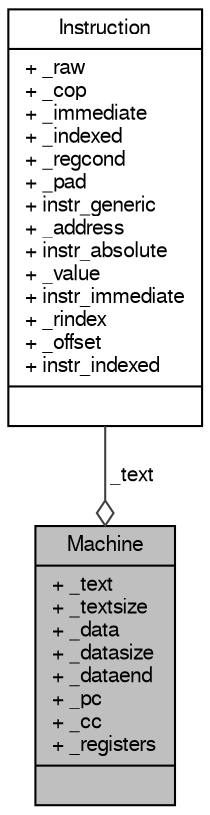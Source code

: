 digraph G
{
  edge [fontname="FreeSans",fontsize="10",labelfontname="FreeSans",labelfontsize="10"];
  node [fontname="FreeSans",fontsize="10",shape=record];
  Node1 [label="{Machine\n|+ _text\l+ _textsize\l+ _data\l+ _datasize\l+ _dataend\l+ _pc\l+ _cc\l+ _registers\l|}",height=0.2,width=0.4,color="black", fillcolor="grey75", style="filled" fontcolor="black"];
  Node2 -> Node1 [color="grey25",fontsize="10",style="solid",label=" _text" ,arrowhead="odiamond",fontname="FreeSans"];
  Node2 [label="{Instruction\n|+ _raw\l+ _cop\l+ _immediate\l+ _indexed\l+ _regcond\l+ _pad\l+ instr_generic\l+ _address\l+ instr_absolute\l+ _value\l+ instr_immediate\l+ _rindex\l+ _offset\l+ instr_indexed\l|}",height=0.2,width=0.4,color="black", fillcolor="white", style="filled",URL="$unionInstruction.html",tooltip="Structure d&#39;une instruction."];
}
